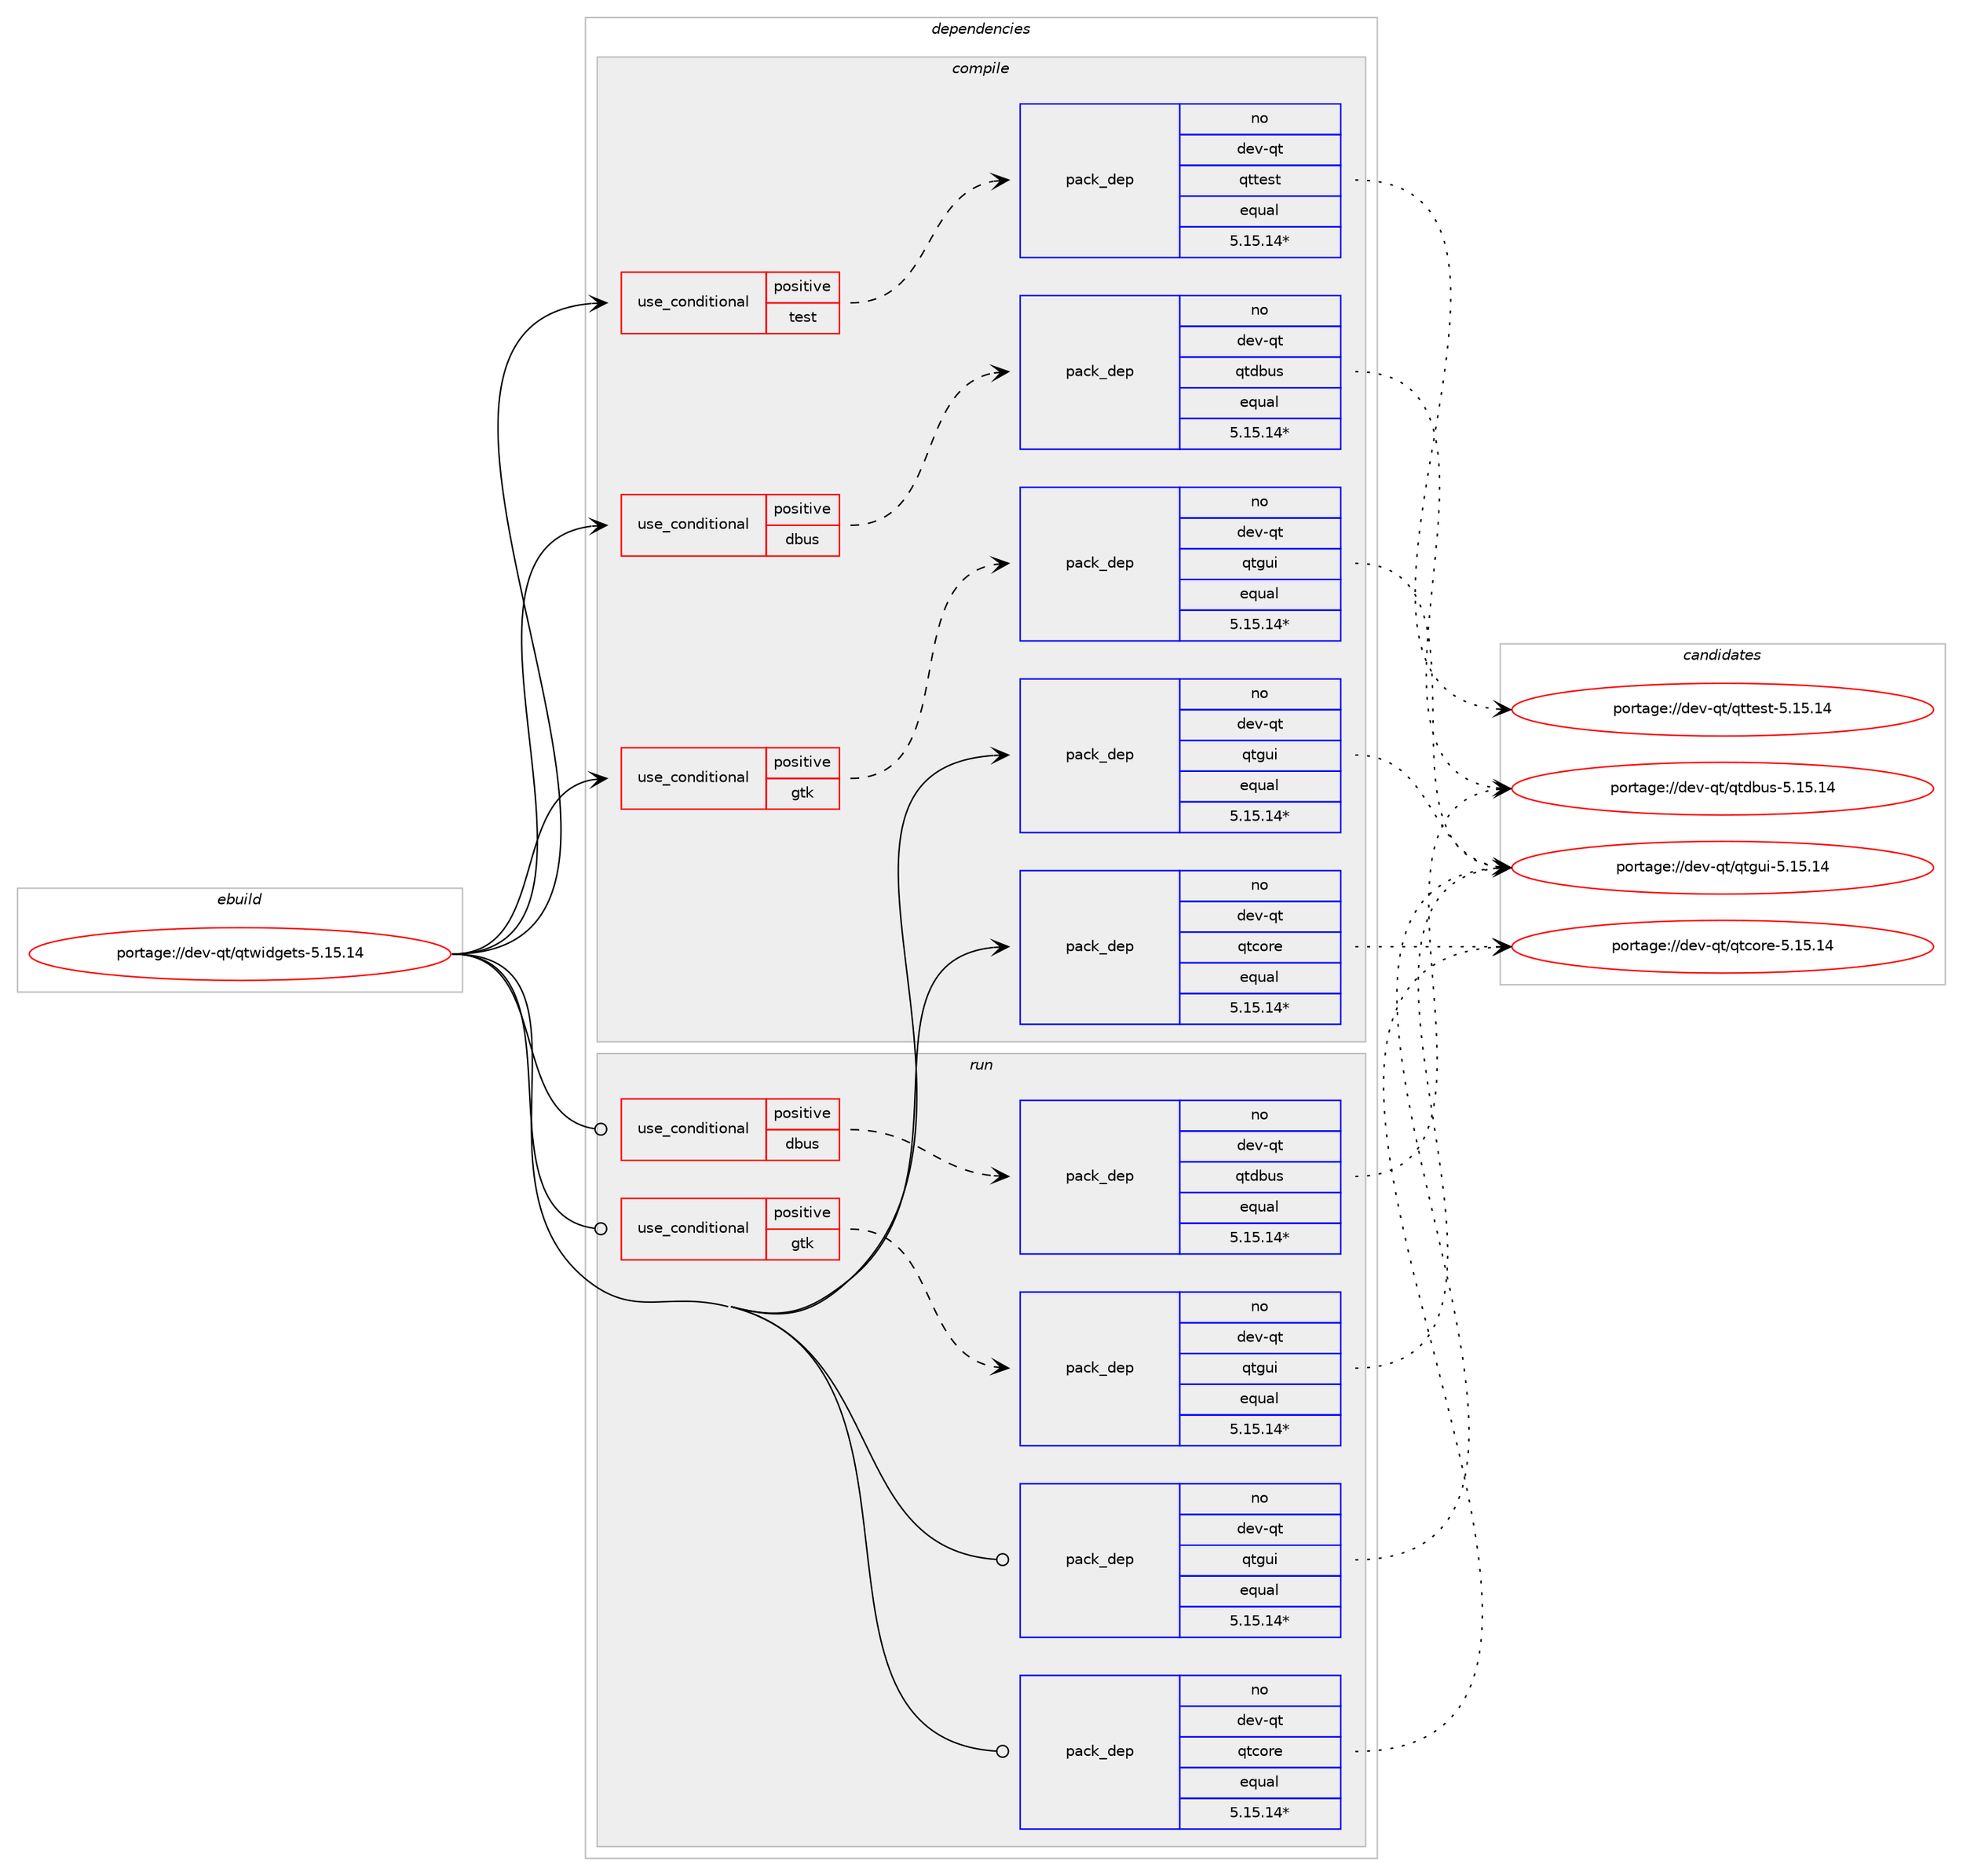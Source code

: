 digraph prolog {

# *************
# Graph options
# *************

newrank=true;
concentrate=true;
compound=true;
graph [rankdir=LR,fontname=Helvetica,fontsize=10,ranksep=1.5];#, ranksep=2.5, nodesep=0.2];
edge  [arrowhead=vee];
node  [fontname=Helvetica,fontsize=10];

# **********
# The ebuild
# **********

subgraph cluster_leftcol {
color=gray;
rank=same;
label=<<i>ebuild</i>>;
id [label="portage://dev-qt/qtwidgets-5.15.14", color=red, width=4, href="../dev-qt/qtwidgets-5.15.14.svg"];
}

# ****************
# The dependencies
# ****************

subgraph cluster_midcol {
color=gray;
label=<<i>dependencies</i>>;
subgraph cluster_compile {
fillcolor="#eeeeee";
style=filled;
label=<<i>compile</i>>;
subgraph cond41443 {
dependency87050 [label=<<TABLE BORDER="0" CELLBORDER="1" CELLSPACING="0" CELLPADDING="4"><TR><TD ROWSPAN="3" CELLPADDING="10">use_conditional</TD></TR><TR><TD>positive</TD></TR><TR><TD>dbus</TD></TR></TABLE>>, shape=none, color=red];
subgraph pack44367 {
dependency87051 [label=<<TABLE BORDER="0" CELLBORDER="1" CELLSPACING="0" CELLPADDING="4" WIDTH="220"><TR><TD ROWSPAN="6" CELLPADDING="30">pack_dep</TD></TR><TR><TD WIDTH="110">no</TD></TR><TR><TD>dev-qt</TD></TR><TR><TD>qtdbus</TD></TR><TR><TD>equal</TD></TR><TR><TD>5.15.14*</TD></TR></TABLE>>, shape=none, color=blue];
}
dependency87050:e -> dependency87051:w [weight=20,style="dashed",arrowhead="vee"];
}
id:e -> dependency87050:w [weight=20,style="solid",arrowhead="vee"];
subgraph cond41444 {
dependency87052 [label=<<TABLE BORDER="0" CELLBORDER="1" CELLSPACING="0" CELLPADDING="4"><TR><TD ROWSPAN="3" CELLPADDING="10">use_conditional</TD></TR><TR><TD>positive</TD></TR><TR><TD>gtk</TD></TR></TABLE>>, shape=none, color=red];
# *** BEGIN UNKNOWN DEPENDENCY TYPE (TODO) ***
# dependency87052 -> package_dependency(portage://dev-qt/qtwidgets-5.15.14,install,no,dev-libs,glib,none,[,,],[slot(2)],[])
# *** END UNKNOWN DEPENDENCY TYPE (TODO) ***

subgraph pack44368 {
dependency87053 [label=<<TABLE BORDER="0" CELLBORDER="1" CELLSPACING="0" CELLPADDING="4" WIDTH="220"><TR><TD ROWSPAN="6" CELLPADDING="30">pack_dep</TD></TR><TR><TD WIDTH="110">no</TD></TR><TR><TD>dev-qt</TD></TR><TR><TD>qtgui</TD></TR><TR><TD>equal</TD></TR><TR><TD>5.15.14*</TD></TR></TABLE>>, shape=none, color=blue];
}
dependency87052:e -> dependency87053:w [weight=20,style="dashed",arrowhead="vee"];
# *** BEGIN UNKNOWN DEPENDENCY TYPE (TODO) ***
# dependency87052 -> package_dependency(portage://dev-qt/qtwidgets-5.15.14,install,no,x11-libs,gtk+,none,[,,],[slot(3)],[use(enable(X),none)])
# *** END UNKNOWN DEPENDENCY TYPE (TODO) ***

# *** BEGIN UNKNOWN DEPENDENCY TYPE (TODO) ***
# dependency87052 -> package_dependency(portage://dev-qt/qtwidgets-5.15.14,install,no,x11-libs,libX11,none,[,,],[],[])
# *** END UNKNOWN DEPENDENCY TYPE (TODO) ***

# *** BEGIN UNKNOWN DEPENDENCY TYPE (TODO) ***
# dependency87052 -> package_dependency(portage://dev-qt/qtwidgets-5.15.14,install,no,x11-libs,pango,none,[,,],[],[])
# *** END UNKNOWN DEPENDENCY TYPE (TODO) ***

}
id:e -> dependency87052:w [weight=20,style="solid",arrowhead="vee"];
subgraph cond41445 {
dependency87054 [label=<<TABLE BORDER="0" CELLBORDER="1" CELLSPACING="0" CELLPADDING="4"><TR><TD ROWSPAN="3" CELLPADDING="10">use_conditional</TD></TR><TR><TD>positive</TD></TR><TR><TD>test</TD></TR></TABLE>>, shape=none, color=red];
subgraph pack44369 {
dependency87055 [label=<<TABLE BORDER="0" CELLBORDER="1" CELLSPACING="0" CELLPADDING="4" WIDTH="220"><TR><TD ROWSPAN="6" CELLPADDING="30">pack_dep</TD></TR><TR><TD WIDTH="110">no</TD></TR><TR><TD>dev-qt</TD></TR><TR><TD>qttest</TD></TR><TR><TD>equal</TD></TR><TR><TD>5.15.14*</TD></TR></TABLE>>, shape=none, color=blue];
}
dependency87054:e -> dependency87055:w [weight=20,style="dashed",arrowhead="vee"];
}
id:e -> dependency87054:w [weight=20,style="solid",arrowhead="vee"];
subgraph pack44370 {
dependency87056 [label=<<TABLE BORDER="0" CELLBORDER="1" CELLSPACING="0" CELLPADDING="4" WIDTH="220"><TR><TD ROWSPAN="6" CELLPADDING="30">pack_dep</TD></TR><TR><TD WIDTH="110">no</TD></TR><TR><TD>dev-qt</TD></TR><TR><TD>qtcore</TD></TR><TR><TD>equal</TD></TR><TR><TD>5.15.14*</TD></TR></TABLE>>, shape=none, color=blue];
}
id:e -> dependency87056:w [weight=20,style="solid",arrowhead="vee"];
subgraph pack44371 {
dependency87057 [label=<<TABLE BORDER="0" CELLBORDER="1" CELLSPACING="0" CELLPADDING="4" WIDTH="220"><TR><TD ROWSPAN="6" CELLPADDING="30">pack_dep</TD></TR><TR><TD WIDTH="110">no</TD></TR><TR><TD>dev-qt</TD></TR><TR><TD>qtgui</TD></TR><TR><TD>equal</TD></TR><TR><TD>5.15.14*</TD></TR></TABLE>>, shape=none, color=blue];
}
id:e -> dependency87057:w [weight=20,style="solid",arrowhead="vee"];
}
subgraph cluster_compileandrun {
fillcolor="#eeeeee";
style=filled;
label=<<i>compile and run</i>>;
}
subgraph cluster_run {
fillcolor="#eeeeee";
style=filled;
label=<<i>run</i>>;
subgraph cond41446 {
dependency87058 [label=<<TABLE BORDER="0" CELLBORDER="1" CELLSPACING="0" CELLPADDING="4"><TR><TD ROWSPAN="3" CELLPADDING="10">use_conditional</TD></TR><TR><TD>positive</TD></TR><TR><TD>dbus</TD></TR></TABLE>>, shape=none, color=red];
subgraph pack44372 {
dependency87059 [label=<<TABLE BORDER="0" CELLBORDER="1" CELLSPACING="0" CELLPADDING="4" WIDTH="220"><TR><TD ROWSPAN="6" CELLPADDING="30">pack_dep</TD></TR><TR><TD WIDTH="110">no</TD></TR><TR><TD>dev-qt</TD></TR><TR><TD>qtdbus</TD></TR><TR><TD>equal</TD></TR><TR><TD>5.15.14*</TD></TR></TABLE>>, shape=none, color=blue];
}
dependency87058:e -> dependency87059:w [weight=20,style="dashed",arrowhead="vee"];
}
id:e -> dependency87058:w [weight=20,style="solid",arrowhead="odot"];
subgraph cond41447 {
dependency87060 [label=<<TABLE BORDER="0" CELLBORDER="1" CELLSPACING="0" CELLPADDING="4"><TR><TD ROWSPAN="3" CELLPADDING="10">use_conditional</TD></TR><TR><TD>positive</TD></TR><TR><TD>gtk</TD></TR></TABLE>>, shape=none, color=red];
# *** BEGIN UNKNOWN DEPENDENCY TYPE (TODO) ***
# dependency87060 -> package_dependency(portage://dev-qt/qtwidgets-5.15.14,run,no,dev-libs,glib,none,[,,],[slot(2)],[])
# *** END UNKNOWN DEPENDENCY TYPE (TODO) ***

subgraph pack44373 {
dependency87061 [label=<<TABLE BORDER="0" CELLBORDER="1" CELLSPACING="0" CELLPADDING="4" WIDTH="220"><TR><TD ROWSPAN="6" CELLPADDING="30">pack_dep</TD></TR><TR><TD WIDTH="110">no</TD></TR><TR><TD>dev-qt</TD></TR><TR><TD>qtgui</TD></TR><TR><TD>equal</TD></TR><TR><TD>5.15.14*</TD></TR></TABLE>>, shape=none, color=blue];
}
dependency87060:e -> dependency87061:w [weight=20,style="dashed",arrowhead="vee"];
# *** BEGIN UNKNOWN DEPENDENCY TYPE (TODO) ***
# dependency87060 -> package_dependency(portage://dev-qt/qtwidgets-5.15.14,run,no,x11-libs,gtk+,none,[,,],[slot(3)],[use(enable(X),none)])
# *** END UNKNOWN DEPENDENCY TYPE (TODO) ***

# *** BEGIN UNKNOWN DEPENDENCY TYPE (TODO) ***
# dependency87060 -> package_dependency(portage://dev-qt/qtwidgets-5.15.14,run,no,x11-libs,libX11,none,[,,],[],[])
# *** END UNKNOWN DEPENDENCY TYPE (TODO) ***

# *** BEGIN UNKNOWN DEPENDENCY TYPE (TODO) ***
# dependency87060 -> package_dependency(portage://dev-qt/qtwidgets-5.15.14,run,no,x11-libs,pango,none,[,,],[],[])
# *** END UNKNOWN DEPENDENCY TYPE (TODO) ***

}
id:e -> dependency87060:w [weight=20,style="solid",arrowhead="odot"];
subgraph pack44374 {
dependency87062 [label=<<TABLE BORDER="0" CELLBORDER="1" CELLSPACING="0" CELLPADDING="4" WIDTH="220"><TR><TD ROWSPAN="6" CELLPADDING="30">pack_dep</TD></TR><TR><TD WIDTH="110">no</TD></TR><TR><TD>dev-qt</TD></TR><TR><TD>qtcore</TD></TR><TR><TD>equal</TD></TR><TR><TD>5.15.14*</TD></TR></TABLE>>, shape=none, color=blue];
}
id:e -> dependency87062:w [weight=20,style="solid",arrowhead="odot"];
subgraph pack44375 {
dependency87063 [label=<<TABLE BORDER="0" CELLBORDER="1" CELLSPACING="0" CELLPADDING="4" WIDTH="220"><TR><TD ROWSPAN="6" CELLPADDING="30">pack_dep</TD></TR><TR><TD WIDTH="110">no</TD></TR><TR><TD>dev-qt</TD></TR><TR><TD>qtgui</TD></TR><TR><TD>equal</TD></TR><TR><TD>5.15.14*</TD></TR></TABLE>>, shape=none, color=blue];
}
id:e -> dependency87063:w [weight=20,style="solid",arrowhead="odot"];
}
}

# **************
# The candidates
# **************

subgraph cluster_choices {
rank=same;
color=gray;
label=<<i>candidates</i>>;

subgraph choice44367 {
color=black;
nodesep=1;
choice1001011184511311647113116100981171154553464953464952 [label="portage://dev-qt/qtdbus-5.15.14", color=red, width=4,href="../dev-qt/qtdbus-5.15.14.svg"];
dependency87051:e -> choice1001011184511311647113116100981171154553464953464952:w [style=dotted,weight="100"];
}
subgraph choice44368 {
color=black;
nodesep=1;
choice10010111845113116471131161031171054553464953464952 [label="portage://dev-qt/qtgui-5.15.14", color=red, width=4,href="../dev-qt/qtgui-5.15.14.svg"];
dependency87053:e -> choice10010111845113116471131161031171054553464953464952:w [style=dotted,weight="100"];
}
subgraph choice44369 {
color=black;
nodesep=1;
choice10010111845113116471131161161011151164553464953464952 [label="portage://dev-qt/qttest-5.15.14", color=red, width=4,href="../dev-qt/qttest-5.15.14.svg"];
dependency87055:e -> choice10010111845113116471131161161011151164553464953464952:w [style=dotted,weight="100"];
}
subgraph choice44370 {
color=black;
nodesep=1;
choice1001011184511311647113116991111141014553464953464952 [label="portage://dev-qt/qtcore-5.15.14", color=red, width=4,href="../dev-qt/qtcore-5.15.14.svg"];
dependency87056:e -> choice1001011184511311647113116991111141014553464953464952:w [style=dotted,weight="100"];
}
subgraph choice44371 {
color=black;
nodesep=1;
choice10010111845113116471131161031171054553464953464952 [label="portage://dev-qt/qtgui-5.15.14", color=red, width=4,href="../dev-qt/qtgui-5.15.14.svg"];
dependency87057:e -> choice10010111845113116471131161031171054553464953464952:w [style=dotted,weight="100"];
}
subgraph choice44372 {
color=black;
nodesep=1;
choice1001011184511311647113116100981171154553464953464952 [label="portage://dev-qt/qtdbus-5.15.14", color=red, width=4,href="../dev-qt/qtdbus-5.15.14.svg"];
dependency87059:e -> choice1001011184511311647113116100981171154553464953464952:w [style=dotted,weight="100"];
}
subgraph choice44373 {
color=black;
nodesep=1;
choice10010111845113116471131161031171054553464953464952 [label="portage://dev-qt/qtgui-5.15.14", color=red, width=4,href="../dev-qt/qtgui-5.15.14.svg"];
dependency87061:e -> choice10010111845113116471131161031171054553464953464952:w [style=dotted,weight="100"];
}
subgraph choice44374 {
color=black;
nodesep=1;
choice1001011184511311647113116991111141014553464953464952 [label="portage://dev-qt/qtcore-5.15.14", color=red, width=4,href="../dev-qt/qtcore-5.15.14.svg"];
dependency87062:e -> choice1001011184511311647113116991111141014553464953464952:w [style=dotted,weight="100"];
}
subgraph choice44375 {
color=black;
nodesep=1;
choice10010111845113116471131161031171054553464953464952 [label="portage://dev-qt/qtgui-5.15.14", color=red, width=4,href="../dev-qt/qtgui-5.15.14.svg"];
dependency87063:e -> choice10010111845113116471131161031171054553464953464952:w [style=dotted,weight="100"];
}
}

}

